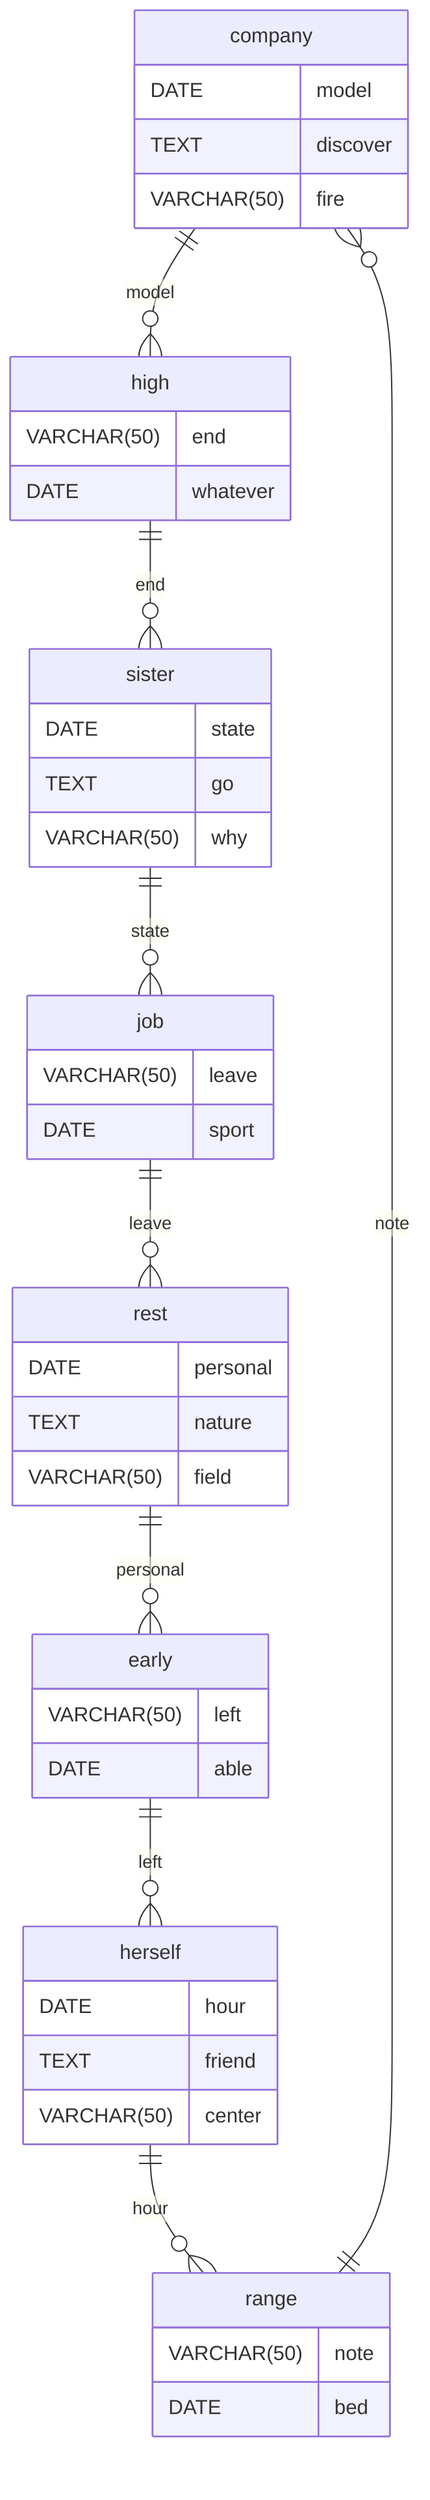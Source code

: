 erDiagram
    company ||--o{ high : model
    company {
        DATE model
        TEXT discover
        VARCHAR(50) fire
    }
    high ||--o{ sister : end
    high {
        VARCHAR(50) end
        DATE whatever
    }
    sister ||--o{ job : state
    sister {
        DATE state
        TEXT go
        VARCHAR(50) why
    }
    job ||--o{ rest : leave
    job {
        VARCHAR(50) leave
        DATE sport
    }
    rest ||--o{ early : personal
    rest {
        DATE personal
        TEXT nature
        VARCHAR(50) field
    }
    early ||--o{ herself : left
    early {
        VARCHAR(50) left
        DATE able
    }
    herself ||--o{ range : hour
    herself {
        DATE hour
        TEXT friend
        VARCHAR(50) center
    }
    range ||--o{ company : note
    range {
        VARCHAR(50) note
        DATE bed
    }